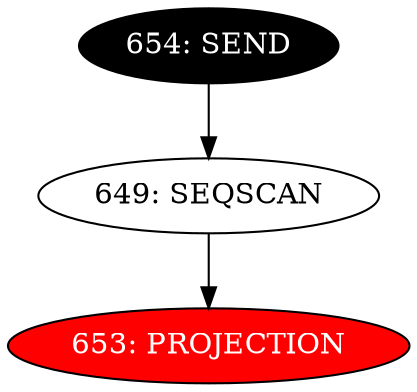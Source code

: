 digraph name {
649 [label="649: SEQSCAN" ];
649 -> 653;
653 [label="653: PROJECTION" fontcolor="white" style="filled" fillcolor="red"];
654 [label="654: SEND" fontcolor="white" style="filled" fillcolor="black"];
654 -> 649;

}


